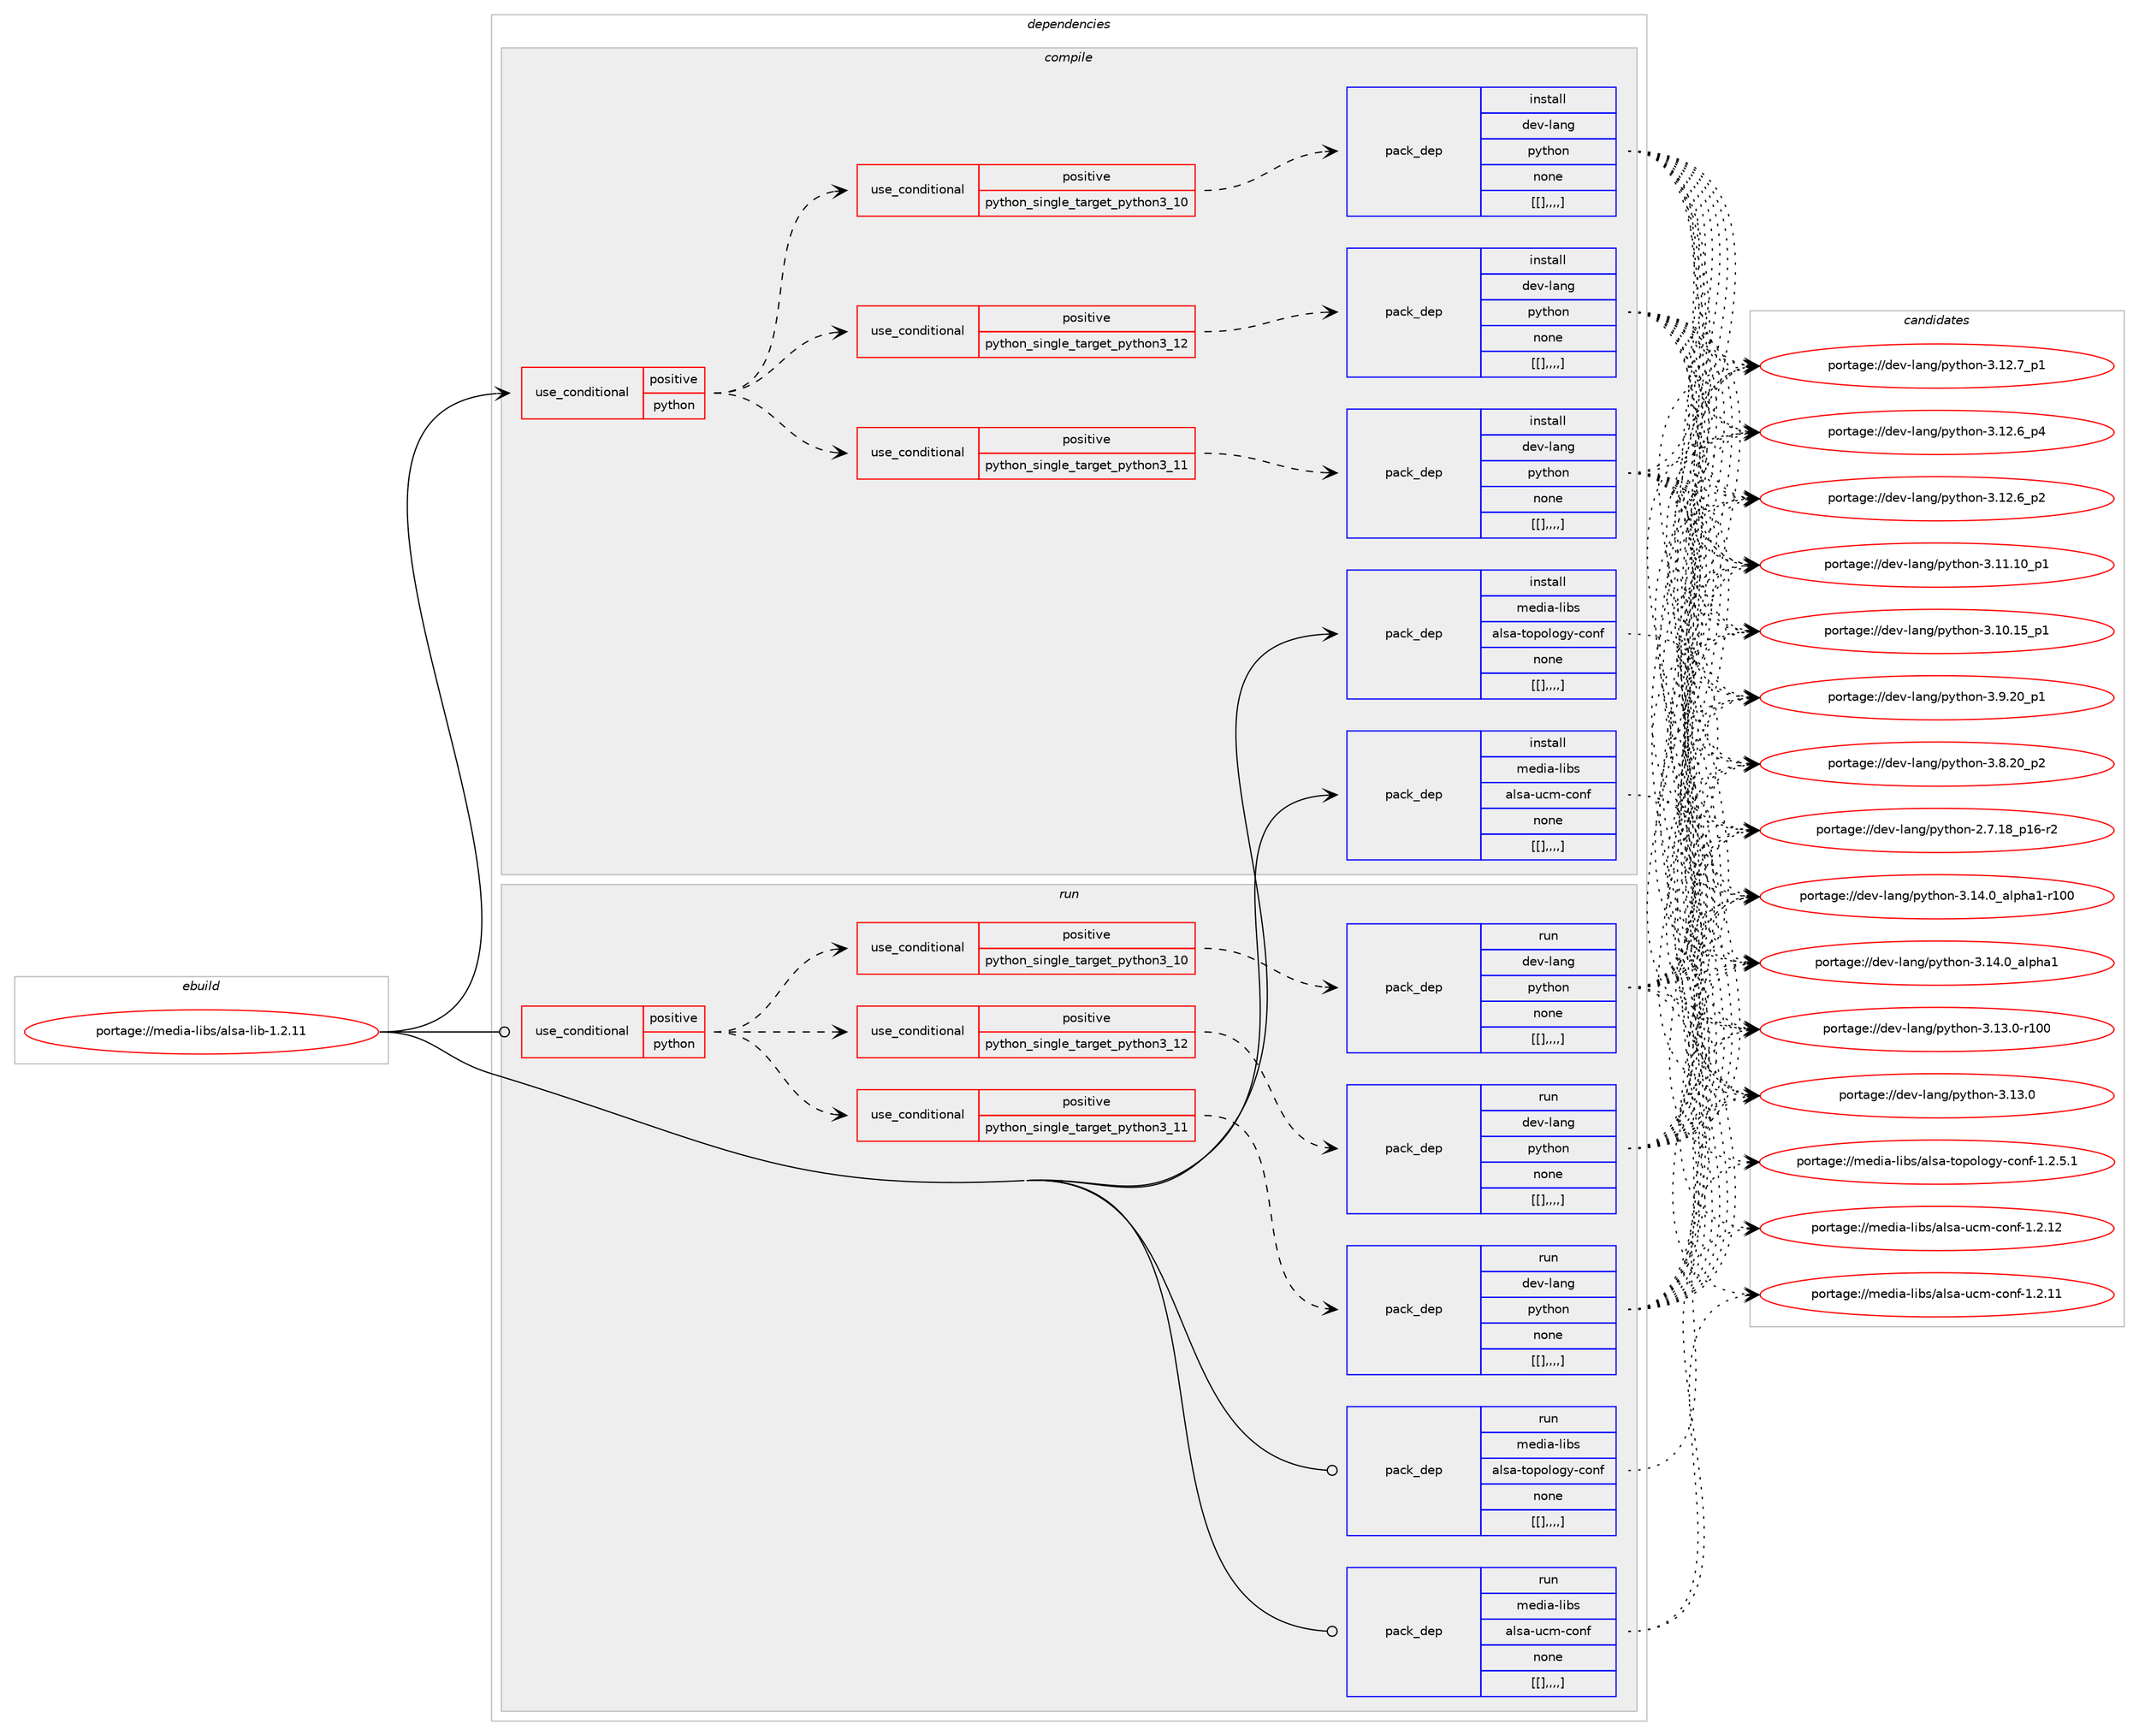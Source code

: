 digraph prolog {

# *************
# Graph options
# *************

newrank=true;
concentrate=true;
compound=true;
graph [rankdir=LR,fontname=Helvetica,fontsize=10,ranksep=1.5];#, ranksep=2.5, nodesep=0.2];
edge  [arrowhead=vee];
node  [fontname=Helvetica,fontsize=10];

# **********
# The ebuild
# **********

subgraph cluster_leftcol {
color=gray;
label=<<i>ebuild</i>>;
id [label="portage://media-libs/alsa-lib-1.2.11", color=red, width=4, href="../media-libs/alsa-lib-1.2.11.svg"];
}

# ****************
# The dependencies
# ****************

subgraph cluster_midcol {
color=gray;
label=<<i>dependencies</i>>;
subgraph cluster_compile {
fillcolor="#eeeeee";
style=filled;
label=<<i>compile</i>>;
subgraph cond80435 {
dependency318647 [label=<<TABLE BORDER="0" CELLBORDER="1" CELLSPACING="0" CELLPADDING="4"><TR><TD ROWSPAN="3" CELLPADDING="10">use_conditional</TD></TR><TR><TD>positive</TD></TR><TR><TD>python</TD></TR></TABLE>>, shape=none, color=red];
subgraph cond80448 {
dependency318675 [label=<<TABLE BORDER="0" CELLBORDER="1" CELLSPACING="0" CELLPADDING="4"><TR><TD ROWSPAN="3" CELLPADDING="10">use_conditional</TD></TR><TR><TD>positive</TD></TR><TR><TD>python_single_target_python3_10</TD></TR></TABLE>>, shape=none, color=red];
subgraph pack235589 {
dependency318697 [label=<<TABLE BORDER="0" CELLBORDER="1" CELLSPACING="0" CELLPADDING="4" WIDTH="220"><TR><TD ROWSPAN="6" CELLPADDING="30">pack_dep</TD></TR><TR><TD WIDTH="110">install</TD></TR><TR><TD>dev-lang</TD></TR><TR><TD>python</TD></TR><TR><TD>none</TD></TR><TR><TD>[[],,,,]</TD></TR></TABLE>>, shape=none, color=blue];
}
dependency318675:e -> dependency318697:w [weight=20,style="dashed",arrowhead="vee"];
}
dependency318647:e -> dependency318675:w [weight=20,style="dashed",arrowhead="vee"];
subgraph cond80462 {
dependency318733 [label=<<TABLE BORDER="0" CELLBORDER="1" CELLSPACING="0" CELLPADDING="4"><TR><TD ROWSPAN="3" CELLPADDING="10">use_conditional</TD></TR><TR><TD>positive</TD></TR><TR><TD>python_single_target_python3_11</TD></TR></TABLE>>, shape=none, color=red];
subgraph pack235656 {
dependency318814 [label=<<TABLE BORDER="0" CELLBORDER="1" CELLSPACING="0" CELLPADDING="4" WIDTH="220"><TR><TD ROWSPAN="6" CELLPADDING="30">pack_dep</TD></TR><TR><TD WIDTH="110">install</TD></TR><TR><TD>dev-lang</TD></TR><TR><TD>python</TD></TR><TR><TD>none</TD></TR><TR><TD>[[],,,,]</TD></TR></TABLE>>, shape=none, color=blue];
}
dependency318733:e -> dependency318814:w [weight=20,style="dashed",arrowhead="vee"];
}
dependency318647:e -> dependency318733:w [weight=20,style="dashed",arrowhead="vee"];
subgraph cond80495 {
dependency318842 [label=<<TABLE BORDER="0" CELLBORDER="1" CELLSPACING="0" CELLPADDING="4"><TR><TD ROWSPAN="3" CELLPADDING="10">use_conditional</TD></TR><TR><TD>positive</TD></TR><TR><TD>python_single_target_python3_12</TD></TR></TABLE>>, shape=none, color=red];
subgraph pack235716 {
dependency318880 [label=<<TABLE BORDER="0" CELLBORDER="1" CELLSPACING="0" CELLPADDING="4" WIDTH="220"><TR><TD ROWSPAN="6" CELLPADDING="30">pack_dep</TD></TR><TR><TD WIDTH="110">install</TD></TR><TR><TD>dev-lang</TD></TR><TR><TD>python</TD></TR><TR><TD>none</TD></TR><TR><TD>[[],,,,]</TD></TR></TABLE>>, shape=none, color=blue];
}
dependency318842:e -> dependency318880:w [weight=20,style="dashed",arrowhead="vee"];
}
dependency318647:e -> dependency318842:w [weight=20,style="dashed",arrowhead="vee"];
}
id:e -> dependency318647:w [weight=20,style="solid",arrowhead="vee"];
subgraph pack235718 {
dependency318886 [label=<<TABLE BORDER="0" CELLBORDER="1" CELLSPACING="0" CELLPADDING="4" WIDTH="220"><TR><TD ROWSPAN="6" CELLPADDING="30">pack_dep</TD></TR><TR><TD WIDTH="110">install</TD></TR><TR><TD>media-libs</TD></TR><TR><TD>alsa-topology-conf</TD></TR><TR><TD>none</TD></TR><TR><TD>[[],,,,]</TD></TR></TABLE>>, shape=none, color=blue];
}
id:e -> dependency318886:w [weight=20,style="solid",arrowhead="vee"];
subgraph pack235751 {
dependency318938 [label=<<TABLE BORDER="0" CELLBORDER="1" CELLSPACING="0" CELLPADDING="4" WIDTH="220"><TR><TD ROWSPAN="6" CELLPADDING="30">pack_dep</TD></TR><TR><TD WIDTH="110">install</TD></TR><TR><TD>media-libs</TD></TR><TR><TD>alsa-ucm-conf</TD></TR><TR><TD>none</TD></TR><TR><TD>[[],,,,]</TD></TR></TABLE>>, shape=none, color=blue];
}
id:e -> dependency318938:w [weight=20,style="solid",arrowhead="vee"];
}
subgraph cluster_compileandrun {
fillcolor="#eeeeee";
style=filled;
label=<<i>compile and run</i>>;
}
subgraph cluster_run {
fillcolor="#eeeeee";
style=filled;
label=<<i>run</i>>;
subgraph cond80535 {
dependency318949 [label=<<TABLE BORDER="0" CELLBORDER="1" CELLSPACING="0" CELLPADDING="4"><TR><TD ROWSPAN="3" CELLPADDING="10">use_conditional</TD></TR><TR><TD>positive</TD></TR><TR><TD>python</TD></TR></TABLE>>, shape=none, color=red];
subgraph cond80538 {
dependency318953 [label=<<TABLE BORDER="0" CELLBORDER="1" CELLSPACING="0" CELLPADDING="4"><TR><TD ROWSPAN="3" CELLPADDING="10">use_conditional</TD></TR><TR><TD>positive</TD></TR><TR><TD>python_single_target_python3_10</TD></TR></TABLE>>, shape=none, color=red];
subgraph pack235795 {
dependency319000 [label=<<TABLE BORDER="0" CELLBORDER="1" CELLSPACING="0" CELLPADDING="4" WIDTH="220"><TR><TD ROWSPAN="6" CELLPADDING="30">pack_dep</TD></TR><TR><TD WIDTH="110">run</TD></TR><TR><TD>dev-lang</TD></TR><TR><TD>python</TD></TR><TR><TD>none</TD></TR><TR><TD>[[],,,,]</TD></TR></TABLE>>, shape=none, color=blue];
}
dependency318953:e -> dependency319000:w [weight=20,style="dashed",arrowhead="vee"];
}
dependency318949:e -> dependency318953:w [weight=20,style="dashed",arrowhead="vee"];
subgraph cond80556 {
dependency319007 [label=<<TABLE BORDER="0" CELLBORDER="1" CELLSPACING="0" CELLPADDING="4"><TR><TD ROWSPAN="3" CELLPADDING="10">use_conditional</TD></TR><TR><TD>positive</TD></TR><TR><TD>python_single_target_python3_11</TD></TR></TABLE>>, shape=none, color=red];
subgraph pack235802 {
dependency319012 [label=<<TABLE BORDER="0" CELLBORDER="1" CELLSPACING="0" CELLPADDING="4" WIDTH="220"><TR><TD ROWSPAN="6" CELLPADDING="30">pack_dep</TD></TR><TR><TD WIDTH="110">run</TD></TR><TR><TD>dev-lang</TD></TR><TR><TD>python</TD></TR><TR><TD>none</TD></TR><TR><TD>[[],,,,]</TD></TR></TABLE>>, shape=none, color=blue];
}
dependency319007:e -> dependency319012:w [weight=20,style="dashed",arrowhead="vee"];
}
dependency318949:e -> dependency319007:w [weight=20,style="dashed",arrowhead="vee"];
subgraph cond80563 {
dependency319048 [label=<<TABLE BORDER="0" CELLBORDER="1" CELLSPACING="0" CELLPADDING="4"><TR><TD ROWSPAN="3" CELLPADDING="10">use_conditional</TD></TR><TR><TD>positive</TD></TR><TR><TD>python_single_target_python3_12</TD></TR></TABLE>>, shape=none, color=red];
subgraph pack235827 {
dependency319079 [label=<<TABLE BORDER="0" CELLBORDER="1" CELLSPACING="0" CELLPADDING="4" WIDTH="220"><TR><TD ROWSPAN="6" CELLPADDING="30">pack_dep</TD></TR><TR><TD WIDTH="110">run</TD></TR><TR><TD>dev-lang</TD></TR><TR><TD>python</TD></TR><TR><TD>none</TD></TR><TR><TD>[[],,,,]</TD></TR></TABLE>>, shape=none, color=blue];
}
dependency319048:e -> dependency319079:w [weight=20,style="dashed",arrowhead="vee"];
}
dependency318949:e -> dependency319048:w [weight=20,style="dashed",arrowhead="vee"];
}
id:e -> dependency318949:w [weight=20,style="solid",arrowhead="odot"];
subgraph pack235852 {
dependency319100 [label=<<TABLE BORDER="0" CELLBORDER="1" CELLSPACING="0" CELLPADDING="4" WIDTH="220"><TR><TD ROWSPAN="6" CELLPADDING="30">pack_dep</TD></TR><TR><TD WIDTH="110">run</TD></TR><TR><TD>media-libs</TD></TR><TR><TD>alsa-topology-conf</TD></TR><TR><TD>none</TD></TR><TR><TD>[[],,,,]</TD></TR></TABLE>>, shape=none, color=blue];
}
id:e -> dependency319100:w [weight=20,style="solid",arrowhead="odot"];
subgraph pack235894 {
dependency319209 [label=<<TABLE BORDER="0" CELLBORDER="1" CELLSPACING="0" CELLPADDING="4" WIDTH="220"><TR><TD ROWSPAN="6" CELLPADDING="30">pack_dep</TD></TR><TR><TD WIDTH="110">run</TD></TR><TR><TD>media-libs</TD></TR><TR><TD>alsa-ucm-conf</TD></TR><TR><TD>none</TD></TR><TR><TD>[[],,,,]</TD></TR></TABLE>>, shape=none, color=blue];
}
id:e -> dependency319209:w [weight=20,style="solid",arrowhead="odot"];
}
}

# **************
# The candidates
# **************

subgraph cluster_choices {
rank=same;
color=gray;
label=<<i>candidates</i>>;

subgraph choice234831 {
color=black;
nodesep=1;
choice100101118451089711010347112121116104111110455146495246489597108112104974945114494848 [label="portage://dev-lang/python-3.14.0_alpha1-r100", color=red, width=4,href="../dev-lang/python-3.14.0_alpha1-r100.svg"];
choice1001011184510897110103471121211161041111104551464952464895971081121049749 [label="portage://dev-lang/python-3.14.0_alpha1", color=red, width=4,href="../dev-lang/python-3.14.0_alpha1.svg"];
choice1001011184510897110103471121211161041111104551464951464845114494848 [label="portage://dev-lang/python-3.13.0-r100", color=red, width=4,href="../dev-lang/python-3.13.0-r100.svg"];
choice10010111845108971101034711212111610411111045514649514648 [label="portage://dev-lang/python-3.13.0", color=red, width=4,href="../dev-lang/python-3.13.0.svg"];
choice100101118451089711010347112121116104111110455146495046559511249 [label="portage://dev-lang/python-3.12.7_p1", color=red, width=4,href="../dev-lang/python-3.12.7_p1.svg"];
choice100101118451089711010347112121116104111110455146495046549511252 [label="portage://dev-lang/python-3.12.6_p4", color=red, width=4,href="../dev-lang/python-3.12.6_p4.svg"];
choice100101118451089711010347112121116104111110455146495046549511250 [label="portage://dev-lang/python-3.12.6_p2", color=red, width=4,href="../dev-lang/python-3.12.6_p2.svg"];
choice10010111845108971101034711212111610411111045514649494649489511249 [label="portage://dev-lang/python-3.11.10_p1", color=red, width=4,href="../dev-lang/python-3.11.10_p1.svg"];
choice10010111845108971101034711212111610411111045514649484649539511249 [label="portage://dev-lang/python-3.10.15_p1", color=red, width=4,href="../dev-lang/python-3.10.15_p1.svg"];
choice100101118451089711010347112121116104111110455146574650489511249 [label="portage://dev-lang/python-3.9.20_p1", color=red, width=4,href="../dev-lang/python-3.9.20_p1.svg"];
choice100101118451089711010347112121116104111110455146564650489511250 [label="portage://dev-lang/python-3.8.20_p2", color=red, width=4,href="../dev-lang/python-3.8.20_p2.svg"];
choice100101118451089711010347112121116104111110455046554649569511249544511450 [label="portage://dev-lang/python-2.7.18_p16-r2", color=red, width=4,href="../dev-lang/python-2.7.18_p16-r2.svg"];
dependency318697:e -> choice100101118451089711010347112121116104111110455146495246489597108112104974945114494848:w [style=dotted,weight="100"];
dependency318697:e -> choice1001011184510897110103471121211161041111104551464952464895971081121049749:w [style=dotted,weight="100"];
dependency318697:e -> choice1001011184510897110103471121211161041111104551464951464845114494848:w [style=dotted,weight="100"];
dependency318697:e -> choice10010111845108971101034711212111610411111045514649514648:w [style=dotted,weight="100"];
dependency318697:e -> choice100101118451089711010347112121116104111110455146495046559511249:w [style=dotted,weight="100"];
dependency318697:e -> choice100101118451089711010347112121116104111110455146495046549511252:w [style=dotted,weight="100"];
dependency318697:e -> choice100101118451089711010347112121116104111110455146495046549511250:w [style=dotted,weight="100"];
dependency318697:e -> choice10010111845108971101034711212111610411111045514649494649489511249:w [style=dotted,weight="100"];
dependency318697:e -> choice10010111845108971101034711212111610411111045514649484649539511249:w [style=dotted,weight="100"];
dependency318697:e -> choice100101118451089711010347112121116104111110455146574650489511249:w [style=dotted,weight="100"];
dependency318697:e -> choice100101118451089711010347112121116104111110455146564650489511250:w [style=dotted,weight="100"];
dependency318697:e -> choice100101118451089711010347112121116104111110455046554649569511249544511450:w [style=dotted,weight="100"];
}
subgraph choice234866 {
color=black;
nodesep=1;
choice100101118451089711010347112121116104111110455146495246489597108112104974945114494848 [label="portage://dev-lang/python-3.14.0_alpha1-r100", color=red, width=4,href="../dev-lang/python-3.14.0_alpha1-r100.svg"];
choice1001011184510897110103471121211161041111104551464952464895971081121049749 [label="portage://dev-lang/python-3.14.0_alpha1", color=red, width=4,href="../dev-lang/python-3.14.0_alpha1.svg"];
choice1001011184510897110103471121211161041111104551464951464845114494848 [label="portage://dev-lang/python-3.13.0-r100", color=red, width=4,href="../dev-lang/python-3.13.0-r100.svg"];
choice10010111845108971101034711212111610411111045514649514648 [label="portage://dev-lang/python-3.13.0", color=red, width=4,href="../dev-lang/python-3.13.0.svg"];
choice100101118451089711010347112121116104111110455146495046559511249 [label="portage://dev-lang/python-3.12.7_p1", color=red, width=4,href="../dev-lang/python-3.12.7_p1.svg"];
choice100101118451089711010347112121116104111110455146495046549511252 [label="portage://dev-lang/python-3.12.6_p4", color=red, width=4,href="../dev-lang/python-3.12.6_p4.svg"];
choice100101118451089711010347112121116104111110455146495046549511250 [label="portage://dev-lang/python-3.12.6_p2", color=red, width=4,href="../dev-lang/python-3.12.6_p2.svg"];
choice10010111845108971101034711212111610411111045514649494649489511249 [label="portage://dev-lang/python-3.11.10_p1", color=red, width=4,href="../dev-lang/python-3.11.10_p1.svg"];
choice10010111845108971101034711212111610411111045514649484649539511249 [label="portage://dev-lang/python-3.10.15_p1", color=red, width=4,href="../dev-lang/python-3.10.15_p1.svg"];
choice100101118451089711010347112121116104111110455146574650489511249 [label="portage://dev-lang/python-3.9.20_p1", color=red, width=4,href="../dev-lang/python-3.9.20_p1.svg"];
choice100101118451089711010347112121116104111110455146564650489511250 [label="portage://dev-lang/python-3.8.20_p2", color=red, width=4,href="../dev-lang/python-3.8.20_p2.svg"];
choice100101118451089711010347112121116104111110455046554649569511249544511450 [label="portage://dev-lang/python-2.7.18_p16-r2", color=red, width=4,href="../dev-lang/python-2.7.18_p16-r2.svg"];
dependency318814:e -> choice100101118451089711010347112121116104111110455146495246489597108112104974945114494848:w [style=dotted,weight="100"];
dependency318814:e -> choice1001011184510897110103471121211161041111104551464952464895971081121049749:w [style=dotted,weight="100"];
dependency318814:e -> choice1001011184510897110103471121211161041111104551464951464845114494848:w [style=dotted,weight="100"];
dependency318814:e -> choice10010111845108971101034711212111610411111045514649514648:w [style=dotted,weight="100"];
dependency318814:e -> choice100101118451089711010347112121116104111110455146495046559511249:w [style=dotted,weight="100"];
dependency318814:e -> choice100101118451089711010347112121116104111110455146495046549511252:w [style=dotted,weight="100"];
dependency318814:e -> choice100101118451089711010347112121116104111110455146495046549511250:w [style=dotted,weight="100"];
dependency318814:e -> choice10010111845108971101034711212111610411111045514649494649489511249:w [style=dotted,weight="100"];
dependency318814:e -> choice10010111845108971101034711212111610411111045514649484649539511249:w [style=dotted,weight="100"];
dependency318814:e -> choice100101118451089711010347112121116104111110455146574650489511249:w [style=dotted,weight="100"];
dependency318814:e -> choice100101118451089711010347112121116104111110455146564650489511250:w [style=dotted,weight="100"];
dependency318814:e -> choice100101118451089711010347112121116104111110455046554649569511249544511450:w [style=dotted,weight="100"];
}
subgraph choice234877 {
color=black;
nodesep=1;
choice100101118451089711010347112121116104111110455146495246489597108112104974945114494848 [label="portage://dev-lang/python-3.14.0_alpha1-r100", color=red, width=4,href="../dev-lang/python-3.14.0_alpha1-r100.svg"];
choice1001011184510897110103471121211161041111104551464952464895971081121049749 [label="portage://dev-lang/python-3.14.0_alpha1", color=red, width=4,href="../dev-lang/python-3.14.0_alpha1.svg"];
choice1001011184510897110103471121211161041111104551464951464845114494848 [label="portage://dev-lang/python-3.13.0-r100", color=red, width=4,href="../dev-lang/python-3.13.0-r100.svg"];
choice10010111845108971101034711212111610411111045514649514648 [label="portage://dev-lang/python-3.13.0", color=red, width=4,href="../dev-lang/python-3.13.0.svg"];
choice100101118451089711010347112121116104111110455146495046559511249 [label="portage://dev-lang/python-3.12.7_p1", color=red, width=4,href="../dev-lang/python-3.12.7_p1.svg"];
choice100101118451089711010347112121116104111110455146495046549511252 [label="portage://dev-lang/python-3.12.6_p4", color=red, width=4,href="../dev-lang/python-3.12.6_p4.svg"];
choice100101118451089711010347112121116104111110455146495046549511250 [label="portage://dev-lang/python-3.12.6_p2", color=red, width=4,href="../dev-lang/python-3.12.6_p2.svg"];
choice10010111845108971101034711212111610411111045514649494649489511249 [label="portage://dev-lang/python-3.11.10_p1", color=red, width=4,href="../dev-lang/python-3.11.10_p1.svg"];
choice10010111845108971101034711212111610411111045514649484649539511249 [label="portage://dev-lang/python-3.10.15_p1", color=red, width=4,href="../dev-lang/python-3.10.15_p1.svg"];
choice100101118451089711010347112121116104111110455146574650489511249 [label="portage://dev-lang/python-3.9.20_p1", color=red, width=4,href="../dev-lang/python-3.9.20_p1.svg"];
choice100101118451089711010347112121116104111110455146564650489511250 [label="portage://dev-lang/python-3.8.20_p2", color=red, width=4,href="../dev-lang/python-3.8.20_p2.svg"];
choice100101118451089711010347112121116104111110455046554649569511249544511450 [label="portage://dev-lang/python-2.7.18_p16-r2", color=red, width=4,href="../dev-lang/python-2.7.18_p16-r2.svg"];
dependency318880:e -> choice100101118451089711010347112121116104111110455146495246489597108112104974945114494848:w [style=dotted,weight="100"];
dependency318880:e -> choice1001011184510897110103471121211161041111104551464952464895971081121049749:w [style=dotted,weight="100"];
dependency318880:e -> choice1001011184510897110103471121211161041111104551464951464845114494848:w [style=dotted,weight="100"];
dependency318880:e -> choice10010111845108971101034711212111610411111045514649514648:w [style=dotted,weight="100"];
dependency318880:e -> choice100101118451089711010347112121116104111110455146495046559511249:w [style=dotted,weight="100"];
dependency318880:e -> choice100101118451089711010347112121116104111110455146495046549511252:w [style=dotted,weight="100"];
dependency318880:e -> choice100101118451089711010347112121116104111110455146495046549511250:w [style=dotted,weight="100"];
dependency318880:e -> choice10010111845108971101034711212111610411111045514649494649489511249:w [style=dotted,weight="100"];
dependency318880:e -> choice10010111845108971101034711212111610411111045514649484649539511249:w [style=dotted,weight="100"];
dependency318880:e -> choice100101118451089711010347112121116104111110455146574650489511249:w [style=dotted,weight="100"];
dependency318880:e -> choice100101118451089711010347112121116104111110455146564650489511250:w [style=dotted,weight="100"];
dependency318880:e -> choice100101118451089711010347112121116104111110455046554649569511249544511450:w [style=dotted,weight="100"];
}
subgraph choice234941 {
color=black;
nodesep=1;
choice1091011001059745108105981154797108115974511611111211110811110312145991111101024549465046534649 [label="portage://media-libs/alsa-topology-conf-1.2.5.1", color=red, width=4,href="../media-libs/alsa-topology-conf-1.2.5.1.svg"];
dependency318886:e -> choice1091011001059745108105981154797108115974511611111211110811110312145991111101024549465046534649:w [style=dotted,weight="100"];
}
subgraph choice234946 {
color=black;
nodesep=1;
choice1091011001059745108105981154797108115974511799109459911111010245494650464950 [label="portage://media-libs/alsa-ucm-conf-1.2.12", color=red, width=4,href="../media-libs/alsa-ucm-conf-1.2.12.svg"];
choice1091011001059745108105981154797108115974511799109459911111010245494650464949 [label="portage://media-libs/alsa-ucm-conf-1.2.11", color=red, width=4,href="../media-libs/alsa-ucm-conf-1.2.11.svg"];
dependency318938:e -> choice1091011001059745108105981154797108115974511799109459911111010245494650464950:w [style=dotted,weight="100"];
dependency318938:e -> choice1091011001059745108105981154797108115974511799109459911111010245494650464949:w [style=dotted,weight="100"];
}
subgraph choice234956 {
color=black;
nodesep=1;
choice100101118451089711010347112121116104111110455146495246489597108112104974945114494848 [label="portage://dev-lang/python-3.14.0_alpha1-r100", color=red, width=4,href="../dev-lang/python-3.14.0_alpha1-r100.svg"];
choice1001011184510897110103471121211161041111104551464952464895971081121049749 [label="portage://dev-lang/python-3.14.0_alpha1", color=red, width=4,href="../dev-lang/python-3.14.0_alpha1.svg"];
choice1001011184510897110103471121211161041111104551464951464845114494848 [label="portage://dev-lang/python-3.13.0-r100", color=red, width=4,href="../dev-lang/python-3.13.0-r100.svg"];
choice10010111845108971101034711212111610411111045514649514648 [label="portage://dev-lang/python-3.13.0", color=red, width=4,href="../dev-lang/python-3.13.0.svg"];
choice100101118451089711010347112121116104111110455146495046559511249 [label="portage://dev-lang/python-3.12.7_p1", color=red, width=4,href="../dev-lang/python-3.12.7_p1.svg"];
choice100101118451089711010347112121116104111110455146495046549511252 [label="portage://dev-lang/python-3.12.6_p4", color=red, width=4,href="../dev-lang/python-3.12.6_p4.svg"];
choice100101118451089711010347112121116104111110455146495046549511250 [label="portage://dev-lang/python-3.12.6_p2", color=red, width=4,href="../dev-lang/python-3.12.6_p2.svg"];
choice10010111845108971101034711212111610411111045514649494649489511249 [label="portage://dev-lang/python-3.11.10_p1", color=red, width=4,href="../dev-lang/python-3.11.10_p1.svg"];
choice10010111845108971101034711212111610411111045514649484649539511249 [label="portage://dev-lang/python-3.10.15_p1", color=red, width=4,href="../dev-lang/python-3.10.15_p1.svg"];
choice100101118451089711010347112121116104111110455146574650489511249 [label="portage://dev-lang/python-3.9.20_p1", color=red, width=4,href="../dev-lang/python-3.9.20_p1.svg"];
choice100101118451089711010347112121116104111110455146564650489511250 [label="portage://dev-lang/python-3.8.20_p2", color=red, width=4,href="../dev-lang/python-3.8.20_p2.svg"];
choice100101118451089711010347112121116104111110455046554649569511249544511450 [label="portage://dev-lang/python-2.7.18_p16-r2", color=red, width=4,href="../dev-lang/python-2.7.18_p16-r2.svg"];
dependency319000:e -> choice100101118451089711010347112121116104111110455146495246489597108112104974945114494848:w [style=dotted,weight="100"];
dependency319000:e -> choice1001011184510897110103471121211161041111104551464952464895971081121049749:w [style=dotted,weight="100"];
dependency319000:e -> choice1001011184510897110103471121211161041111104551464951464845114494848:w [style=dotted,weight="100"];
dependency319000:e -> choice10010111845108971101034711212111610411111045514649514648:w [style=dotted,weight="100"];
dependency319000:e -> choice100101118451089711010347112121116104111110455146495046559511249:w [style=dotted,weight="100"];
dependency319000:e -> choice100101118451089711010347112121116104111110455146495046549511252:w [style=dotted,weight="100"];
dependency319000:e -> choice100101118451089711010347112121116104111110455146495046549511250:w [style=dotted,weight="100"];
dependency319000:e -> choice10010111845108971101034711212111610411111045514649494649489511249:w [style=dotted,weight="100"];
dependency319000:e -> choice10010111845108971101034711212111610411111045514649484649539511249:w [style=dotted,weight="100"];
dependency319000:e -> choice100101118451089711010347112121116104111110455146574650489511249:w [style=dotted,weight="100"];
dependency319000:e -> choice100101118451089711010347112121116104111110455146564650489511250:w [style=dotted,weight="100"];
dependency319000:e -> choice100101118451089711010347112121116104111110455046554649569511249544511450:w [style=dotted,weight="100"];
}
subgraph choice234967 {
color=black;
nodesep=1;
choice100101118451089711010347112121116104111110455146495246489597108112104974945114494848 [label="portage://dev-lang/python-3.14.0_alpha1-r100", color=red, width=4,href="../dev-lang/python-3.14.0_alpha1-r100.svg"];
choice1001011184510897110103471121211161041111104551464952464895971081121049749 [label="portage://dev-lang/python-3.14.0_alpha1", color=red, width=4,href="../dev-lang/python-3.14.0_alpha1.svg"];
choice1001011184510897110103471121211161041111104551464951464845114494848 [label="portage://dev-lang/python-3.13.0-r100", color=red, width=4,href="../dev-lang/python-3.13.0-r100.svg"];
choice10010111845108971101034711212111610411111045514649514648 [label="portage://dev-lang/python-3.13.0", color=red, width=4,href="../dev-lang/python-3.13.0.svg"];
choice100101118451089711010347112121116104111110455146495046559511249 [label="portage://dev-lang/python-3.12.7_p1", color=red, width=4,href="../dev-lang/python-3.12.7_p1.svg"];
choice100101118451089711010347112121116104111110455146495046549511252 [label="portage://dev-lang/python-3.12.6_p4", color=red, width=4,href="../dev-lang/python-3.12.6_p4.svg"];
choice100101118451089711010347112121116104111110455146495046549511250 [label="portage://dev-lang/python-3.12.6_p2", color=red, width=4,href="../dev-lang/python-3.12.6_p2.svg"];
choice10010111845108971101034711212111610411111045514649494649489511249 [label="portage://dev-lang/python-3.11.10_p1", color=red, width=4,href="../dev-lang/python-3.11.10_p1.svg"];
choice10010111845108971101034711212111610411111045514649484649539511249 [label="portage://dev-lang/python-3.10.15_p1", color=red, width=4,href="../dev-lang/python-3.10.15_p1.svg"];
choice100101118451089711010347112121116104111110455146574650489511249 [label="portage://dev-lang/python-3.9.20_p1", color=red, width=4,href="../dev-lang/python-3.9.20_p1.svg"];
choice100101118451089711010347112121116104111110455146564650489511250 [label="portage://dev-lang/python-3.8.20_p2", color=red, width=4,href="../dev-lang/python-3.8.20_p2.svg"];
choice100101118451089711010347112121116104111110455046554649569511249544511450 [label="portage://dev-lang/python-2.7.18_p16-r2", color=red, width=4,href="../dev-lang/python-2.7.18_p16-r2.svg"];
dependency319012:e -> choice100101118451089711010347112121116104111110455146495246489597108112104974945114494848:w [style=dotted,weight="100"];
dependency319012:e -> choice1001011184510897110103471121211161041111104551464952464895971081121049749:w [style=dotted,weight="100"];
dependency319012:e -> choice1001011184510897110103471121211161041111104551464951464845114494848:w [style=dotted,weight="100"];
dependency319012:e -> choice10010111845108971101034711212111610411111045514649514648:w [style=dotted,weight="100"];
dependency319012:e -> choice100101118451089711010347112121116104111110455146495046559511249:w [style=dotted,weight="100"];
dependency319012:e -> choice100101118451089711010347112121116104111110455146495046549511252:w [style=dotted,weight="100"];
dependency319012:e -> choice100101118451089711010347112121116104111110455146495046549511250:w [style=dotted,weight="100"];
dependency319012:e -> choice10010111845108971101034711212111610411111045514649494649489511249:w [style=dotted,weight="100"];
dependency319012:e -> choice10010111845108971101034711212111610411111045514649484649539511249:w [style=dotted,weight="100"];
dependency319012:e -> choice100101118451089711010347112121116104111110455146574650489511249:w [style=dotted,weight="100"];
dependency319012:e -> choice100101118451089711010347112121116104111110455146564650489511250:w [style=dotted,weight="100"];
dependency319012:e -> choice100101118451089711010347112121116104111110455046554649569511249544511450:w [style=dotted,weight="100"];
}
subgraph choice234995 {
color=black;
nodesep=1;
choice100101118451089711010347112121116104111110455146495246489597108112104974945114494848 [label="portage://dev-lang/python-3.14.0_alpha1-r100", color=red, width=4,href="../dev-lang/python-3.14.0_alpha1-r100.svg"];
choice1001011184510897110103471121211161041111104551464952464895971081121049749 [label="portage://dev-lang/python-3.14.0_alpha1", color=red, width=4,href="../dev-lang/python-3.14.0_alpha1.svg"];
choice1001011184510897110103471121211161041111104551464951464845114494848 [label="portage://dev-lang/python-3.13.0-r100", color=red, width=4,href="../dev-lang/python-3.13.0-r100.svg"];
choice10010111845108971101034711212111610411111045514649514648 [label="portage://dev-lang/python-3.13.0", color=red, width=4,href="../dev-lang/python-3.13.0.svg"];
choice100101118451089711010347112121116104111110455146495046559511249 [label="portage://dev-lang/python-3.12.7_p1", color=red, width=4,href="../dev-lang/python-3.12.7_p1.svg"];
choice100101118451089711010347112121116104111110455146495046549511252 [label="portage://dev-lang/python-3.12.6_p4", color=red, width=4,href="../dev-lang/python-3.12.6_p4.svg"];
choice100101118451089711010347112121116104111110455146495046549511250 [label="portage://dev-lang/python-3.12.6_p2", color=red, width=4,href="../dev-lang/python-3.12.6_p2.svg"];
choice10010111845108971101034711212111610411111045514649494649489511249 [label="portage://dev-lang/python-3.11.10_p1", color=red, width=4,href="../dev-lang/python-3.11.10_p1.svg"];
choice10010111845108971101034711212111610411111045514649484649539511249 [label="portage://dev-lang/python-3.10.15_p1", color=red, width=4,href="../dev-lang/python-3.10.15_p1.svg"];
choice100101118451089711010347112121116104111110455146574650489511249 [label="portage://dev-lang/python-3.9.20_p1", color=red, width=4,href="../dev-lang/python-3.9.20_p1.svg"];
choice100101118451089711010347112121116104111110455146564650489511250 [label="portage://dev-lang/python-3.8.20_p2", color=red, width=4,href="../dev-lang/python-3.8.20_p2.svg"];
choice100101118451089711010347112121116104111110455046554649569511249544511450 [label="portage://dev-lang/python-2.7.18_p16-r2", color=red, width=4,href="../dev-lang/python-2.7.18_p16-r2.svg"];
dependency319079:e -> choice100101118451089711010347112121116104111110455146495246489597108112104974945114494848:w [style=dotted,weight="100"];
dependency319079:e -> choice1001011184510897110103471121211161041111104551464952464895971081121049749:w [style=dotted,weight="100"];
dependency319079:e -> choice1001011184510897110103471121211161041111104551464951464845114494848:w [style=dotted,weight="100"];
dependency319079:e -> choice10010111845108971101034711212111610411111045514649514648:w [style=dotted,weight="100"];
dependency319079:e -> choice100101118451089711010347112121116104111110455146495046559511249:w [style=dotted,weight="100"];
dependency319079:e -> choice100101118451089711010347112121116104111110455146495046549511252:w [style=dotted,weight="100"];
dependency319079:e -> choice100101118451089711010347112121116104111110455146495046549511250:w [style=dotted,weight="100"];
dependency319079:e -> choice10010111845108971101034711212111610411111045514649494649489511249:w [style=dotted,weight="100"];
dependency319079:e -> choice10010111845108971101034711212111610411111045514649484649539511249:w [style=dotted,weight="100"];
dependency319079:e -> choice100101118451089711010347112121116104111110455146574650489511249:w [style=dotted,weight="100"];
dependency319079:e -> choice100101118451089711010347112121116104111110455146564650489511250:w [style=dotted,weight="100"];
dependency319079:e -> choice100101118451089711010347112121116104111110455046554649569511249544511450:w [style=dotted,weight="100"];
}
subgraph choice235002 {
color=black;
nodesep=1;
choice1091011001059745108105981154797108115974511611111211110811110312145991111101024549465046534649 [label="portage://media-libs/alsa-topology-conf-1.2.5.1", color=red, width=4,href="../media-libs/alsa-topology-conf-1.2.5.1.svg"];
dependency319100:e -> choice1091011001059745108105981154797108115974511611111211110811110312145991111101024549465046534649:w [style=dotted,weight="100"];
}
subgraph choice235003 {
color=black;
nodesep=1;
choice1091011001059745108105981154797108115974511799109459911111010245494650464950 [label="portage://media-libs/alsa-ucm-conf-1.2.12", color=red, width=4,href="../media-libs/alsa-ucm-conf-1.2.12.svg"];
choice1091011001059745108105981154797108115974511799109459911111010245494650464949 [label="portage://media-libs/alsa-ucm-conf-1.2.11", color=red, width=4,href="../media-libs/alsa-ucm-conf-1.2.11.svg"];
dependency319209:e -> choice1091011001059745108105981154797108115974511799109459911111010245494650464950:w [style=dotted,weight="100"];
dependency319209:e -> choice1091011001059745108105981154797108115974511799109459911111010245494650464949:w [style=dotted,weight="100"];
}
}

}
